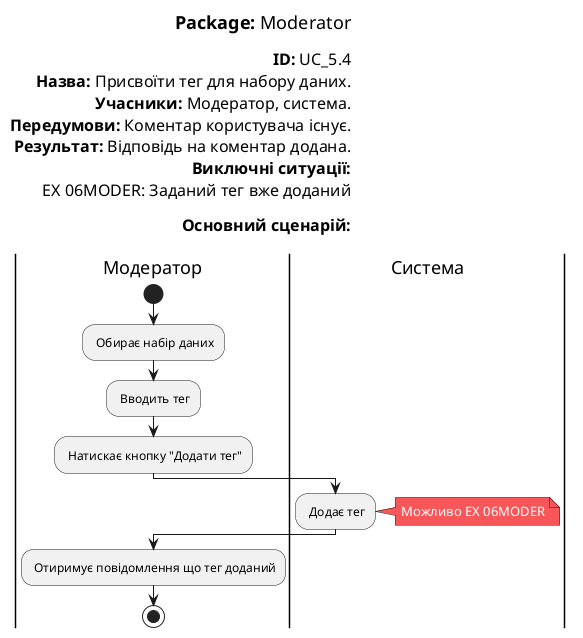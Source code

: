 @startuml
skinparam ArchimateBackgroundColor #ffffff
skinparam	shadowing false
skinparam Note {
	BackgroundColor #f85658
	FontColor #ffffff
}

left header
<font color=000 size=18><b>Package:</b> Moderator

<font color=000 size=16><b>ID:</b> UC_5.4
<font color=000 size=16><b>Назва:</b> Присвоїти тег для набору даних.
<font color=000 size=16><b>Учасники:</b> Модератор, система.
<font color=000 size=16><b>Передумови:</b> Коментар користувача існує.
<font color=000 size=16><b>Результат:</b> Відповідь на коментар додана.
<font color=000 size=16><b>Виключні ситуації:</b>
<font color=000 size=16> ЕХ 06MODER: Заданий тег вже доданий

<font color=000 size=16><b>Основний сценарій:</b>

end header

|Модератор|
start
: Обирає набір даних;

: Вводить тег;


: Натискає кнопку "Додати тег";

|Система|

: Додає тег;
note right
Можливо ЕХ 06MODER
end note

|Модератор|

: Отиримує повідомлення що тег доданий;

stop;


@enduml
